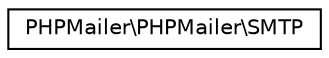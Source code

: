 digraph "Representación gráfica de la clase"
{
  edge [fontname="Helvetica",fontsize="10",labelfontname="Helvetica",labelfontsize="10"];
  node [fontname="Helvetica",fontsize="10",shape=record];
  rankdir="LR";
  Node0 [label="PHPMailer\\PHPMailer\\SMTP",height=0.2,width=0.4,color="black", fillcolor="white", style="filled",URL="$classPHPMailer_1_1PHPMailer_1_1SMTP.html"];
}
